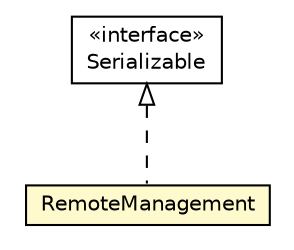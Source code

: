 #!/usr/local/bin/dot
#
# Class diagram 
# Generated by UMLGraph version R5_6-24-gf6e263 (http://www.umlgraph.org/)
#

digraph G {
	edge [fontname="Helvetica",fontsize=10,labelfontname="Helvetica",labelfontsize=10];
	node [fontname="Helvetica",fontsize=10,shape=plaintext];
	nodesep=0.25;
	ranksep=0.5;
	// org.universAAL.middleware.managers.deploy.uapp.model.AalUapp.ApplicationManagement.RemoteManagement
	c1696343 [label=<<table title="org.universAAL.middleware.managers.deploy.uapp.model.AalUapp.ApplicationManagement.RemoteManagement" border="0" cellborder="1" cellspacing="0" cellpadding="2" port="p" bgcolor="lemonChiffon" href="./AalUapp.ApplicationManagement.RemoteManagement.html">
		<tr><td><table border="0" cellspacing="0" cellpadding="1">
<tr><td align="center" balign="center"> RemoteManagement </td></tr>
		</table></td></tr>
		</table>>, URL="./AalUapp.ApplicationManagement.RemoteManagement.html", fontname="Helvetica", fontcolor="black", fontsize=10.0];
	//org.universAAL.middleware.managers.deploy.uapp.model.AalUapp.ApplicationManagement.RemoteManagement implements java.io.Serializable
	c1698947:p -> c1696343:p [dir=back,arrowtail=empty,style=dashed];
	// java.io.Serializable
	c1698947 [label=<<table title="java.io.Serializable" border="0" cellborder="1" cellspacing="0" cellpadding="2" port="p" href="http://java.sun.com/j2se/1.4.2/docs/api/java/io/Serializable.html">
		<tr><td><table border="0" cellspacing="0" cellpadding="1">
<tr><td align="center" balign="center"> &#171;interface&#187; </td></tr>
<tr><td align="center" balign="center"> Serializable </td></tr>
		</table></td></tr>
		</table>>, URL="http://java.sun.com/j2se/1.4.2/docs/api/java/io/Serializable.html", fontname="Helvetica", fontcolor="black", fontsize=10.0];
}

